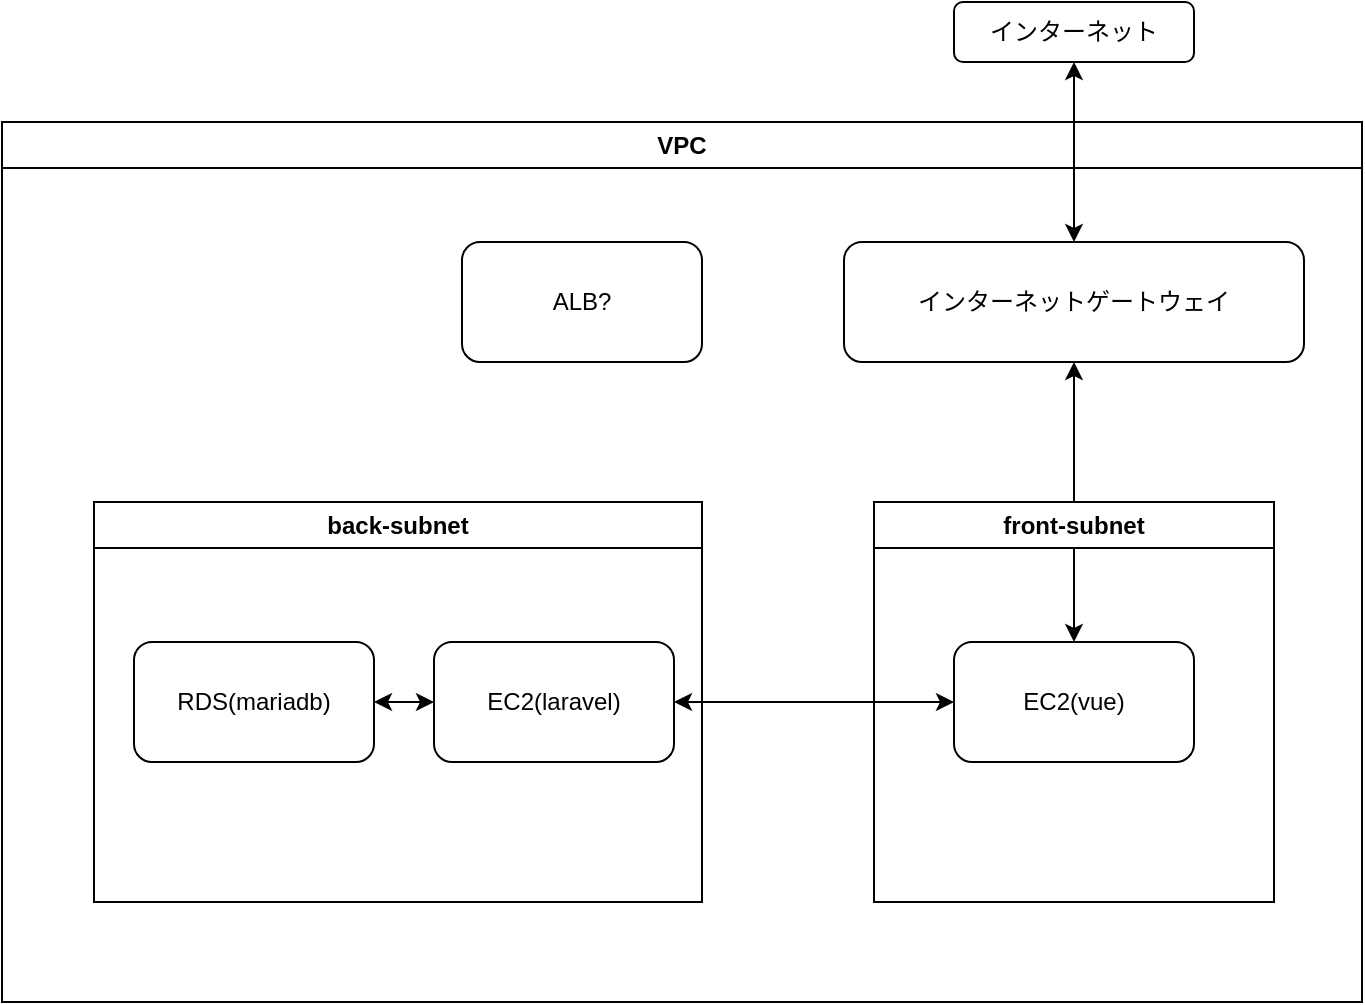 <mxfile>
    <diagram id="TJhCZ80i9NAfZoLCMptA" name="ページ1">
        <mxGraphModel dx="1152" dy="523" grid="1" gridSize="10" guides="1" tooltips="1" connect="1" arrows="1" fold="1" page="1" pageScale="1" pageWidth="827" pageHeight="1169" math="0" shadow="0">
            <root>
                <mxCell id="0"/>
                <mxCell id="1" parent="0"/>
                <mxCell id="3" value="インターネット" style="rounded=1;whiteSpace=wrap;html=1;" vertex="1" parent="1">
                    <mxGeometry x="550" y="20" width="120" height="30" as="geometry"/>
                </mxCell>
                <mxCell id="4" value="VPC" style="swimlane;whiteSpace=wrap;html=1;" vertex="1" parent="1">
                    <mxGeometry x="74" y="80" width="680" height="440" as="geometry"/>
                </mxCell>
                <mxCell id="9" value="back-subnet" style="swimlane;whiteSpace=wrap;html=1;direction=east;" vertex="1" parent="4">
                    <mxGeometry x="46" y="190" width="304" height="200" as="geometry"/>
                </mxCell>
                <mxCell id="13" value="EC2(laravel)" style="rounded=1;whiteSpace=wrap;html=1;" vertex="1" parent="9">
                    <mxGeometry x="170" y="70" width="120" height="60" as="geometry"/>
                </mxCell>
                <mxCell id="12" value="RDS(mariadb)" style="rounded=1;whiteSpace=wrap;html=1;" vertex="1" parent="9">
                    <mxGeometry x="20" y="70" width="120" height="60" as="geometry"/>
                </mxCell>
                <mxCell id="19" value="" style="endArrow=classic;startArrow=classic;html=1;" edge="1" parent="9" source="13" target="12">
                    <mxGeometry width="50" height="50" relative="1" as="geometry">
                        <mxPoint x="280" y="20" as="sourcePoint"/>
                        <mxPoint x="330" y="-30" as="targetPoint"/>
                    </mxGeometry>
                </mxCell>
                <mxCell id="11" value="インターネットゲートウェイ" style="rounded=1;whiteSpace=wrap;html=1;" vertex="1" parent="4">
                    <mxGeometry x="421" y="60" width="230" height="60" as="geometry"/>
                </mxCell>
                <mxCell id="20" value="" style="endArrow=classic;startArrow=classic;html=1;" edge="1" parent="4" source="13" target="10">
                    <mxGeometry width="50" height="50" relative="1" as="geometry">
                        <mxPoint x="316" y="210" as="sourcePoint"/>
                        <mxPoint x="366" y="160" as="targetPoint"/>
                    </mxGeometry>
                </mxCell>
                <mxCell id="21" value="" style="endArrow=classic;startArrow=classic;html=1;" edge="1" parent="4" source="11" target="10">
                    <mxGeometry width="50" height="50" relative="1" as="geometry">
                        <mxPoint x="316" y="210" as="sourcePoint"/>
                        <mxPoint x="366" y="160" as="targetPoint"/>
                    </mxGeometry>
                </mxCell>
                <mxCell id="8" value="front-subnet" style="swimlane;whiteSpace=wrap;html=1;" vertex="1" parent="4">
                    <mxGeometry x="436" y="190" width="200" height="200" as="geometry"/>
                </mxCell>
                <mxCell id="10" value="EC2(vue)" style="rounded=1;whiteSpace=wrap;html=1;" vertex="1" parent="8">
                    <mxGeometry x="40" y="70" width="120" height="60" as="geometry"/>
                </mxCell>
                <mxCell id="22" value="ALB?" style="rounded=1;whiteSpace=wrap;html=1;" vertex="1" parent="4">
                    <mxGeometry x="230" y="60" width="120" height="60" as="geometry"/>
                </mxCell>
                <mxCell id="18" value="" style="endArrow=classic;startArrow=classic;html=1;" edge="1" parent="1" source="11" target="3">
                    <mxGeometry width="50" height="50" relative="1" as="geometry">
                        <mxPoint x="390" y="290" as="sourcePoint"/>
                        <mxPoint x="440" y="240" as="targetPoint"/>
                    </mxGeometry>
                </mxCell>
            </root>
        </mxGraphModel>
    </diagram>
</mxfile>